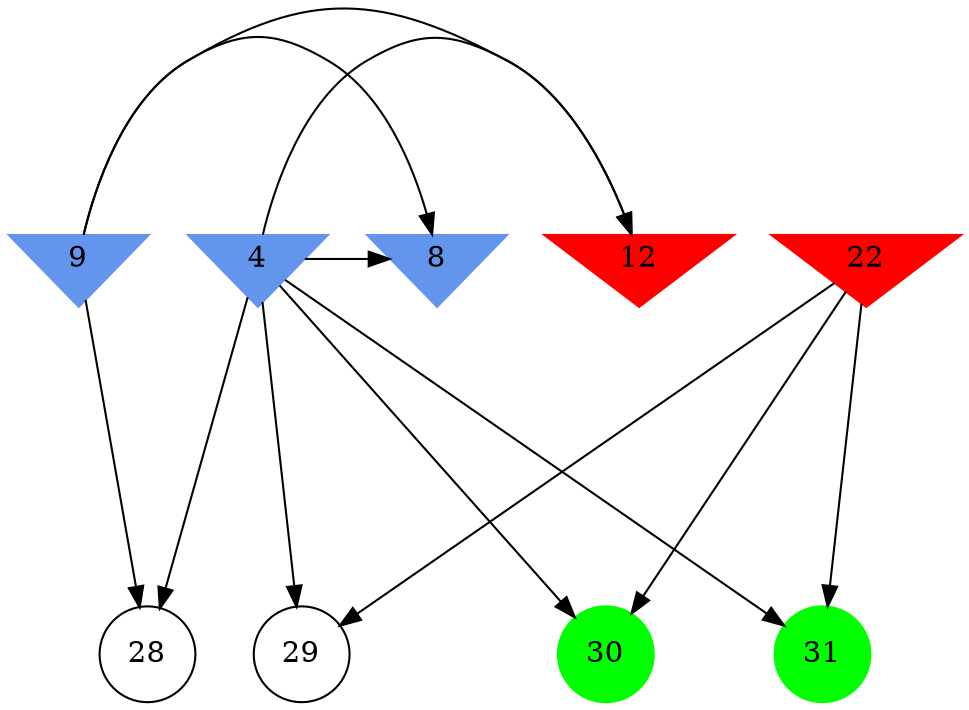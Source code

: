 digraph brain {
	ranksep=2.0;
	4 [shape=invtriangle,style=filled,color=cornflowerblue];
	8 [shape=invtriangle,style=filled,color=cornflowerblue];
	9 [shape=invtriangle,style=filled,color=cornflowerblue];
	12 [shape=invtriangle,style=filled,color=red];
	22 [shape=invtriangle,style=filled,color=red];
	28 [shape=circle,color=black];
	29 [shape=circle,color=black];
	30 [shape=circle,style=filled,color=green];
	31 [shape=circle,style=filled,color=green];
	22	->	30;
	22	->	31;
	22	->	29;
	4	->	30;
	4	->	31;
	4	->	29;
	9	->	12;
	9	->	8;
	9	->	28;
	4	->	12;
	4	->	8;
	4	->	28;
	{ rank=same; 4; 8; 9; 12; 22; }
	{ rank=same; 28; 29; }
	{ rank=same; 30; 31; }
}
